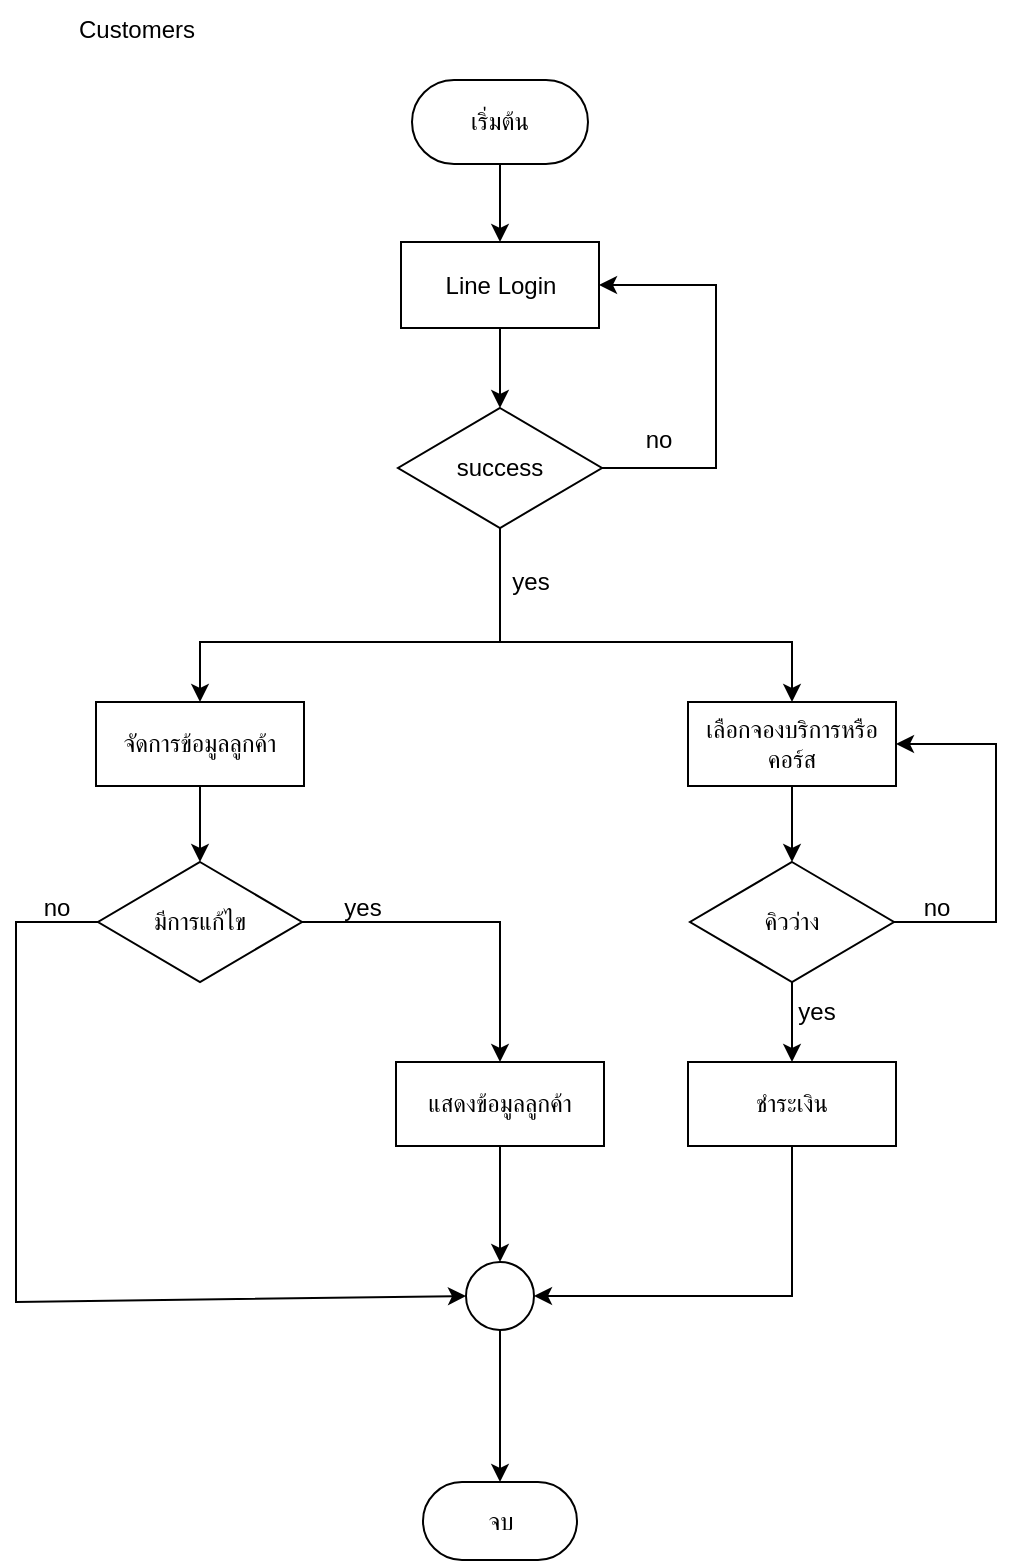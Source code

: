 <mxfile version="26.0.8">
  <diagram name="Page-1" id="3VNA_G_B1PifW-W_Hdsl">
    <mxGraphModel dx="2626" dy="1965" grid="1" gridSize="10" guides="1" tooltips="1" connect="1" arrows="1" fold="1" page="1" pageScale="1" pageWidth="827" pageHeight="1169" math="0" shadow="0">
      <root>
        <mxCell id="0" />
        <mxCell id="1" parent="0" />
        <mxCell id="HJczkvhrrmbgdRKFZYvj-1" value="" style="edgeStyle=orthogonalEdgeStyle;rounded=0;orthogonalLoop=1;jettySize=auto;html=1;" edge="1" parent="1" source="HJczkvhrrmbgdRKFZYvj-2" target="HJczkvhrrmbgdRKFZYvj-5">
          <mxGeometry relative="1" as="geometry" />
        </mxCell>
        <mxCell id="HJczkvhrrmbgdRKFZYvj-2" value="เริ่มต้น" style="rounded=1;whiteSpace=wrap;html=1;arcSize=50;" vertex="1" parent="1">
          <mxGeometry x="188" y="-11" width="88" height="42" as="geometry" />
        </mxCell>
        <mxCell id="HJczkvhrrmbgdRKFZYvj-3" value="Customers" style="text;html=1;align=center;verticalAlign=middle;resizable=0;points=[];autosize=1;strokeColor=none;fillColor=none;" vertex="1" parent="1">
          <mxGeometry x="10" y="-51" width="80" height="30" as="geometry" />
        </mxCell>
        <mxCell id="HJczkvhrrmbgdRKFZYvj-4" value="" style="edgeStyle=orthogonalEdgeStyle;rounded=0;orthogonalLoop=1;jettySize=auto;html=1;" edge="1" parent="1" source="HJczkvhrrmbgdRKFZYvj-5" target="HJczkvhrrmbgdRKFZYvj-7">
          <mxGeometry relative="1" as="geometry" />
        </mxCell>
        <mxCell id="HJczkvhrrmbgdRKFZYvj-5" value="Line Login" style="rounded=0;whiteSpace=wrap;html=1;" vertex="1" parent="1">
          <mxGeometry x="182.5" y="70" width="99" height="43" as="geometry" />
        </mxCell>
        <mxCell id="HJczkvhrrmbgdRKFZYvj-6" value="" style="edgeStyle=orthogonalEdgeStyle;rounded=0;orthogonalLoop=1;jettySize=auto;html=1;entryX=1;entryY=0.5;entryDx=0;entryDy=0;" edge="1" parent="1" source="HJczkvhrrmbgdRKFZYvj-7" target="HJczkvhrrmbgdRKFZYvj-5">
          <mxGeometry relative="1" as="geometry">
            <mxPoint x="363" y="183" as="targetPoint" />
            <Array as="points">
              <mxPoint x="340" y="183" />
              <mxPoint x="340" y="91" />
            </Array>
          </mxGeometry>
        </mxCell>
        <mxCell id="HJczkvhrrmbgdRKFZYvj-7" value="success" style="rhombus;whiteSpace=wrap;html=1;rounded=0;" vertex="1" parent="1">
          <mxGeometry x="181" y="153" width="102" height="60" as="geometry" />
        </mxCell>
        <mxCell id="HJczkvhrrmbgdRKFZYvj-53" value="" style="edgeStyle=orthogonalEdgeStyle;rounded=0;orthogonalLoop=1;jettySize=auto;html=1;" edge="1" parent="1" source="HJczkvhrrmbgdRKFZYvj-8" target="HJczkvhrrmbgdRKFZYvj-52">
          <mxGeometry relative="1" as="geometry" />
        </mxCell>
        <mxCell id="HJczkvhrrmbgdRKFZYvj-8" value="จัดการข้อมูลลูกค้า" style="whiteSpace=wrap;html=1;rounded=0;" vertex="1" parent="1">
          <mxGeometry x="30" y="300" width="104" height="42" as="geometry" />
        </mxCell>
        <mxCell id="HJczkvhrrmbgdRKFZYvj-9" value="no" style="text;html=1;align=center;verticalAlign=middle;resizable=0;points=[];autosize=1;strokeColor=none;fillColor=none;" vertex="1" parent="1">
          <mxGeometry x="295" y="156" width="31" height="26" as="geometry" />
        </mxCell>
        <mxCell id="HJczkvhrrmbgdRKFZYvj-10" value="yes" style="text;html=1;align=center;verticalAlign=middle;resizable=0;points=[];autosize=1;strokeColor=none;fillColor=none;" vertex="1" parent="1">
          <mxGeometry x="228" y="227" width="37" height="26" as="geometry" />
        </mxCell>
        <mxCell id="HJczkvhrrmbgdRKFZYvj-42" value="" style="edgeStyle=orthogonalEdgeStyle;rounded=0;orthogonalLoop=1;jettySize=auto;html=1;" edge="1" parent="1" source="HJczkvhrrmbgdRKFZYvj-12" target="HJczkvhrrmbgdRKFZYvj-41">
          <mxGeometry relative="1" as="geometry" />
        </mxCell>
        <mxCell id="HJczkvhrrmbgdRKFZYvj-12" value="เลือกจองบริการหรือคอร์ส" style="whiteSpace=wrap;html=1;rounded=0;" vertex="1" parent="1">
          <mxGeometry x="326" y="300" width="104" height="42" as="geometry" />
        </mxCell>
        <mxCell id="HJczkvhrrmbgdRKFZYvj-20" value="" style="endArrow=classic;html=1;rounded=0;exitX=0.5;exitY=1;exitDx=0;exitDy=0;entryX=0.5;entryY=0;entryDx=0;entryDy=0;" edge="1" parent="1" source="HJczkvhrrmbgdRKFZYvj-7" target="HJczkvhrrmbgdRKFZYvj-8">
          <mxGeometry width="50" height="50" relative="1" as="geometry">
            <mxPoint x="160" y="270" as="sourcePoint" />
            <mxPoint x="160" y="300" as="targetPoint" />
            <Array as="points">
              <mxPoint x="232" y="270" />
              <mxPoint x="82" y="270" />
            </Array>
          </mxGeometry>
        </mxCell>
        <mxCell id="HJczkvhrrmbgdRKFZYvj-21" value="" style="endArrow=classic;html=1;rounded=0;entryX=0.5;entryY=0;entryDx=0;entryDy=0;exitX=0.5;exitY=1;exitDx=0;exitDy=0;" edge="1" parent="1" source="HJczkvhrrmbgdRKFZYvj-7" target="HJczkvhrrmbgdRKFZYvj-12">
          <mxGeometry width="50" height="50" relative="1" as="geometry">
            <mxPoint x="304.83" y="271" as="sourcePoint" />
            <mxPoint x="304.83" y="300" as="targetPoint" />
            <Array as="points">
              <mxPoint x="232" y="270" />
              <mxPoint x="378" y="270" />
            </Array>
          </mxGeometry>
        </mxCell>
        <mxCell id="HJczkvhrrmbgdRKFZYvj-36" value="จบ" style="rounded=1;whiteSpace=wrap;html=1;arcSize=50;" vertex="1" parent="1">
          <mxGeometry x="193.5" y="690" width="77" height="39" as="geometry" />
        </mxCell>
        <mxCell id="HJczkvhrrmbgdRKFZYvj-45" value="" style="edgeStyle=orthogonalEdgeStyle;rounded=0;orthogonalLoop=1;jettySize=auto;html=1;" edge="1" parent="1" source="HJczkvhrrmbgdRKFZYvj-41" target="HJczkvhrrmbgdRKFZYvj-44">
          <mxGeometry relative="1" as="geometry" />
        </mxCell>
        <mxCell id="HJczkvhrrmbgdRKFZYvj-41" value="คิวว่าง" style="rhombus;whiteSpace=wrap;html=1;rounded=0;" vertex="1" parent="1">
          <mxGeometry x="327" y="380" width="102" height="60" as="geometry" />
        </mxCell>
        <mxCell id="HJczkvhrrmbgdRKFZYvj-43" value="" style="endArrow=classic;html=1;rounded=0;exitX=1;exitY=0.5;exitDx=0;exitDy=0;entryX=1;entryY=0.5;entryDx=0;entryDy=0;" edge="1" parent="1" source="HJczkvhrrmbgdRKFZYvj-41" target="HJczkvhrrmbgdRKFZYvj-12">
          <mxGeometry width="50" height="50" relative="1" as="geometry">
            <mxPoint x="460" y="300" as="sourcePoint" />
            <mxPoint x="510" y="250" as="targetPoint" />
            <Array as="points">
              <mxPoint x="480" y="410" />
              <mxPoint x="480" y="321" />
            </Array>
          </mxGeometry>
        </mxCell>
        <mxCell id="HJczkvhrrmbgdRKFZYvj-44" value="ชำระเงิน" style="whiteSpace=wrap;html=1;rounded=0;" vertex="1" parent="1">
          <mxGeometry x="326" y="480" width="104" height="42" as="geometry" />
        </mxCell>
        <mxCell id="HJczkvhrrmbgdRKFZYvj-46" value="no" style="text;html=1;align=center;verticalAlign=middle;resizable=0;points=[];autosize=1;strokeColor=none;fillColor=none;" vertex="1" parent="1">
          <mxGeometry x="430" y="388" width="40" height="30" as="geometry" />
        </mxCell>
        <mxCell id="HJczkvhrrmbgdRKFZYvj-47" value="yes" style="text;html=1;align=center;verticalAlign=middle;resizable=0;points=[];autosize=1;strokeColor=none;fillColor=none;" vertex="1" parent="1">
          <mxGeometry x="370" y="440" width="40" height="30" as="geometry" />
        </mxCell>
        <mxCell id="HJczkvhrrmbgdRKFZYvj-48" value="" style="endArrow=classic;html=1;rounded=0;entryX=0.5;entryY=0;entryDx=0;entryDy=0;exitX=0.5;exitY=1;exitDx=0;exitDy=0;" edge="1" parent="1" source="HJczkvhrrmbgdRKFZYvj-49" target="HJczkvhrrmbgdRKFZYvj-36">
          <mxGeometry width="50" height="50" relative="1" as="geometry">
            <mxPoint x="232" y="630" as="sourcePoint" />
            <mxPoint x="290" y="430" as="targetPoint" />
          </mxGeometry>
        </mxCell>
        <mxCell id="HJczkvhrrmbgdRKFZYvj-49" value="" style="ellipse;whiteSpace=wrap;html=1;aspect=fixed;" vertex="1" parent="1">
          <mxGeometry x="215" y="580" width="34" height="34" as="geometry" />
        </mxCell>
        <mxCell id="HJczkvhrrmbgdRKFZYvj-50" value="" style="endArrow=classic;html=1;rounded=0;exitX=0.5;exitY=1;exitDx=0;exitDy=0;entryX=1;entryY=0.5;entryDx=0;entryDy=0;" edge="1" parent="1" source="HJczkvhrrmbgdRKFZYvj-44" target="HJczkvhrrmbgdRKFZYvj-49">
          <mxGeometry width="50" height="50" relative="1" as="geometry">
            <mxPoint x="210" y="510" as="sourcePoint" />
            <mxPoint x="260" y="460" as="targetPoint" />
            <Array as="points">
              <mxPoint x="378" y="597" />
            </Array>
          </mxGeometry>
        </mxCell>
        <mxCell id="HJczkvhrrmbgdRKFZYvj-52" value="มีการแก้ไข" style="rhombus;whiteSpace=wrap;html=1;rounded=0;" vertex="1" parent="1">
          <mxGeometry x="31" y="380" width="102" height="60" as="geometry" />
        </mxCell>
        <mxCell id="HJczkvhrrmbgdRKFZYvj-54" value="แสดงข้อมูลลูกค้า" style="whiteSpace=wrap;html=1;rounded=0;" vertex="1" parent="1">
          <mxGeometry x="180" y="480" width="104" height="42" as="geometry" />
        </mxCell>
        <mxCell id="HJczkvhrrmbgdRKFZYvj-56" value="yes" style="text;html=1;align=center;verticalAlign=middle;resizable=0;points=[];autosize=1;strokeColor=none;fillColor=none;" vertex="1" parent="1">
          <mxGeometry x="142.5" y="388" width="40" height="30" as="geometry" />
        </mxCell>
        <mxCell id="HJczkvhrrmbgdRKFZYvj-58" value="" style="endArrow=classic;html=1;rounded=0;exitX=0;exitY=0.5;exitDx=0;exitDy=0;entryX=0;entryY=0.5;entryDx=0;entryDy=0;" edge="1" parent="1" source="HJczkvhrrmbgdRKFZYvj-52" target="HJczkvhrrmbgdRKFZYvj-49">
          <mxGeometry width="50" height="50" relative="1" as="geometry">
            <mxPoint x="210" y="460" as="sourcePoint" />
            <mxPoint x="-10" y="580" as="targetPoint" />
            <Array as="points">
              <mxPoint x="-10" y="410" />
              <mxPoint x="-10" y="600" />
            </Array>
          </mxGeometry>
        </mxCell>
        <mxCell id="HJczkvhrrmbgdRKFZYvj-60" value="no" style="text;html=1;align=center;verticalAlign=middle;resizable=0;points=[];autosize=1;strokeColor=none;fillColor=none;" vertex="1" parent="1">
          <mxGeometry x="-10" y="388" width="40" height="30" as="geometry" />
        </mxCell>
        <mxCell id="HJczkvhrrmbgdRKFZYvj-61" value="" style="endArrow=classic;html=1;rounded=0;entryX=0.5;entryY=0;entryDx=0;entryDy=0;exitX=0.5;exitY=1;exitDx=0;exitDy=0;" edge="1" parent="1" source="HJczkvhrrmbgdRKFZYvj-54" target="HJczkvhrrmbgdRKFZYvj-49">
          <mxGeometry width="50" height="50" relative="1" as="geometry">
            <mxPoint x="232" y="480" as="sourcePoint" />
            <mxPoint x="240" y="470" as="targetPoint" />
          </mxGeometry>
        </mxCell>
        <mxCell id="HJczkvhrrmbgdRKFZYvj-62" value="" style="endArrow=classic;html=1;rounded=0;exitX=1;exitY=0.5;exitDx=0;exitDy=0;entryX=0.5;entryY=0;entryDx=0;entryDy=0;" edge="1" parent="1" source="HJczkvhrrmbgdRKFZYvj-52" target="HJczkvhrrmbgdRKFZYvj-54">
          <mxGeometry width="50" height="50" relative="1" as="geometry">
            <mxPoint x="190" y="520" as="sourcePoint" />
            <mxPoint x="240" y="470" as="targetPoint" />
            <Array as="points">
              <mxPoint x="232" y="410" />
            </Array>
          </mxGeometry>
        </mxCell>
      </root>
    </mxGraphModel>
  </diagram>
</mxfile>
